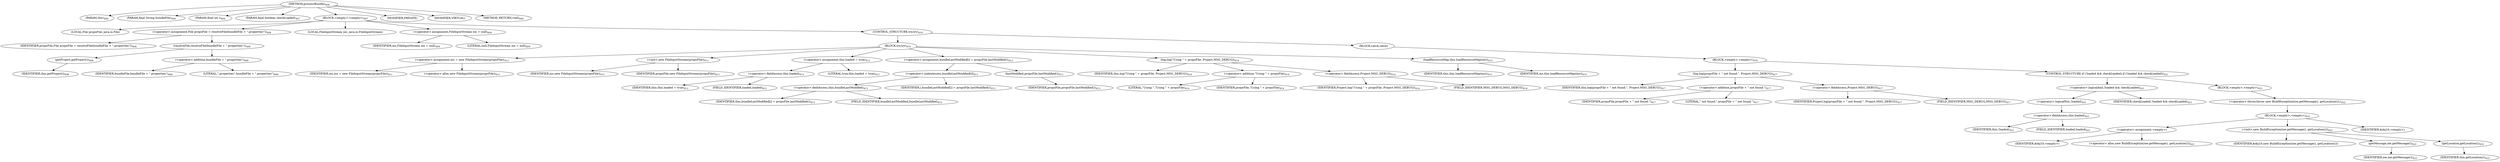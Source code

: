 digraph "processBundle" {  
"696" [label = <(METHOD,processBundle)<SUB>406</SUB>> ]
"45" [label = <(PARAM,this)<SUB>406</SUB>> ]
"697" [label = <(PARAM,final String bundleFile)<SUB>406</SUB>> ]
"698" [label = <(PARAM,final int i)<SUB>406</SUB>> ]
"699" [label = <(PARAM,final boolean checkLoaded)<SUB>407</SUB>> ]
"700" [label = <(BLOCK,&lt;empty&gt;,&lt;empty&gt;)<SUB>407</SUB>> ]
"701" [label = <(LOCAL,File propsFile: java.io.File)> ]
"702" [label = <(&lt;operator&gt;.assignment,File propsFile = resolveFile(bundleFile + &quot;.properties&quot;))<SUB>408</SUB>> ]
"703" [label = <(IDENTIFIER,propsFile,File propsFile = resolveFile(bundleFile + &quot;.properties&quot;))<SUB>408</SUB>> ]
"704" [label = <(resolveFile,resolveFile(bundleFile + &quot;.properties&quot;))<SUB>408</SUB>> ]
"705" [label = <(getProject,getProject())<SUB>408</SUB>> ]
"44" [label = <(IDENTIFIER,this,getProject())<SUB>408</SUB>> ]
"706" [label = <(&lt;operator&gt;.addition,bundleFile + &quot;.properties&quot;)<SUB>408</SUB>> ]
"707" [label = <(IDENTIFIER,bundleFile,bundleFile + &quot;.properties&quot;)<SUB>408</SUB>> ]
"708" [label = <(LITERAL,&quot;.properties&quot;,bundleFile + &quot;.properties&quot;)<SUB>408</SUB>> ]
"47" [label = <(LOCAL,FileInputStream ins: java.io.FileInputStream)> ]
"709" [label = <(&lt;operator&gt;.assignment,FileInputStream ins = null)<SUB>409</SUB>> ]
"710" [label = <(IDENTIFIER,ins,FileInputStream ins = null)<SUB>409</SUB>> ]
"711" [label = <(LITERAL,null,FileInputStream ins = null)<SUB>409</SUB>> ]
"712" [label = <(CONTROL_STRUCTURE,try,try)<SUB>410</SUB>> ]
"713" [label = <(BLOCK,try,try)<SUB>410</SUB>> ]
"714" [label = <(&lt;operator&gt;.assignment,ins = new FileInputStream(propsFile))<SUB>411</SUB>> ]
"715" [label = <(IDENTIFIER,ins,ins = new FileInputStream(propsFile))<SUB>411</SUB>> ]
"716" [label = <(&lt;operator&gt;.alloc,new FileInputStream(propsFile))<SUB>411</SUB>> ]
"717" [label = <(&lt;init&gt;,new FileInputStream(propsFile))<SUB>411</SUB>> ]
"46" [label = <(IDENTIFIER,ins,new FileInputStream(propsFile))<SUB>411</SUB>> ]
"718" [label = <(IDENTIFIER,propsFile,new FileInputStream(propsFile))<SUB>411</SUB>> ]
"719" [label = <(&lt;operator&gt;.assignment,this.loaded = true)<SUB>412</SUB>> ]
"720" [label = <(&lt;operator&gt;.fieldAccess,this.loaded)<SUB>412</SUB>> ]
"721" [label = <(IDENTIFIER,this,this.loaded = true)<SUB>412</SUB>> ]
"722" [label = <(FIELD_IDENTIFIER,loaded,loaded)<SUB>412</SUB>> ]
"723" [label = <(LITERAL,true,this.loaded = true)<SUB>412</SUB>> ]
"724" [label = <(&lt;operator&gt;.assignment,bundleLastModified[i] = propsFile.lastModified())<SUB>413</SUB>> ]
"725" [label = <(&lt;operator&gt;.indexAccess,bundleLastModified[i])<SUB>413</SUB>> ]
"726" [label = <(&lt;operator&gt;.fieldAccess,this.bundleLastModified)<SUB>413</SUB>> ]
"727" [label = <(IDENTIFIER,this,bundleLastModified[i] = propsFile.lastModified())<SUB>413</SUB>> ]
"728" [label = <(FIELD_IDENTIFIER,bundleLastModified,bundleLastModified)<SUB>413</SUB>> ]
"729" [label = <(IDENTIFIER,i,bundleLastModified[i] = propsFile.lastModified())<SUB>413</SUB>> ]
"730" [label = <(lastModified,propsFile.lastModified())<SUB>413</SUB>> ]
"731" [label = <(IDENTIFIER,propsFile,propsFile.lastModified())<SUB>413</SUB>> ]
"732" [label = <(log,log(&quot;Using &quot; + propsFile, Project.MSG_DEBUG))<SUB>414</SUB>> ]
"48" [label = <(IDENTIFIER,this,log(&quot;Using &quot; + propsFile, Project.MSG_DEBUG))<SUB>414</SUB>> ]
"733" [label = <(&lt;operator&gt;.addition,&quot;Using &quot; + propsFile)<SUB>414</SUB>> ]
"734" [label = <(LITERAL,&quot;Using &quot;,&quot;Using &quot; + propsFile)<SUB>414</SUB>> ]
"735" [label = <(IDENTIFIER,propsFile,&quot;Using &quot; + propsFile)<SUB>414</SUB>> ]
"736" [label = <(&lt;operator&gt;.fieldAccess,Project.MSG_DEBUG)<SUB>414</SUB>> ]
"737" [label = <(IDENTIFIER,Project,log(&quot;Using &quot; + propsFile, Project.MSG_DEBUG))<SUB>414</SUB>> ]
"738" [label = <(FIELD_IDENTIFIER,MSG_DEBUG,MSG_DEBUG)<SUB>414</SUB>> ]
"739" [label = <(loadResourceMap,this.loadResourceMap(ins))<SUB>415</SUB>> ]
"49" [label = <(IDENTIFIER,this,this.loadResourceMap(ins))<SUB>415</SUB>> ]
"740" [label = <(IDENTIFIER,ins,this.loadResourceMap(ins))<SUB>415</SUB>> ]
"741" [label = <(BLOCK,catch,catch)> ]
"742" [label = <(BLOCK,&lt;empty&gt;,&lt;empty&gt;)<SUB>416</SUB>> ]
"743" [label = <(log,log(propsFile + &quot; not found.&quot;, Project.MSG_DEBUG))<SUB>417</SUB>> ]
"50" [label = <(IDENTIFIER,this,log(propsFile + &quot; not found.&quot;, Project.MSG_DEBUG))<SUB>417</SUB>> ]
"744" [label = <(&lt;operator&gt;.addition,propsFile + &quot; not found.&quot;)<SUB>417</SUB>> ]
"745" [label = <(IDENTIFIER,propsFile,propsFile + &quot; not found.&quot;)<SUB>417</SUB>> ]
"746" [label = <(LITERAL,&quot; not found.&quot;,propsFile + &quot; not found.&quot;)<SUB>417</SUB>> ]
"747" [label = <(&lt;operator&gt;.fieldAccess,Project.MSG_DEBUG)<SUB>417</SUB>> ]
"748" [label = <(IDENTIFIER,Project,log(propsFile + &quot; not found.&quot;, Project.MSG_DEBUG))<SUB>417</SUB>> ]
"749" [label = <(FIELD_IDENTIFIER,MSG_DEBUG,MSG_DEBUG)<SUB>417</SUB>> ]
"750" [label = <(CONTROL_STRUCTURE,if (!loaded &amp;&amp; checkLoaded),if (!loaded &amp;&amp; checkLoaded))<SUB>421</SUB>> ]
"751" [label = <(&lt;operator&gt;.logicalAnd,!loaded &amp;&amp; checkLoaded)<SUB>421</SUB>> ]
"752" [label = <(&lt;operator&gt;.logicalNot,!loaded)<SUB>421</SUB>> ]
"753" [label = <(&lt;operator&gt;.fieldAccess,this.loaded)<SUB>421</SUB>> ]
"754" [label = <(IDENTIFIER,this,!loaded)<SUB>421</SUB>> ]
"755" [label = <(FIELD_IDENTIFIER,loaded,loaded)<SUB>421</SUB>> ]
"756" [label = <(IDENTIFIER,checkLoaded,!loaded &amp;&amp; checkLoaded)<SUB>421</SUB>> ]
"757" [label = <(BLOCK,&lt;empty&gt;,&lt;empty&gt;)<SUB>421</SUB>> ]
"758" [label = <(&lt;operator&gt;.throw,throw new BuildException(ioe.getMessage(), getLocation());)<SUB>422</SUB>> ]
"759" [label = <(BLOCK,&lt;empty&gt;,&lt;empty&gt;)<SUB>422</SUB>> ]
"760" [label = <(&lt;operator&gt;.assignment,&lt;empty&gt;)> ]
"761" [label = <(IDENTIFIER,$obj10,&lt;empty&gt;)> ]
"762" [label = <(&lt;operator&gt;.alloc,new BuildException(ioe.getMessage(), getLocation()))<SUB>422</SUB>> ]
"763" [label = <(&lt;init&gt;,new BuildException(ioe.getMessage(), getLocation()))<SUB>422</SUB>> ]
"764" [label = <(IDENTIFIER,$obj10,new BuildException(ioe.getMessage(), getLocation()))> ]
"765" [label = <(getMessage,ioe.getMessage())<SUB>422</SUB>> ]
"766" [label = <(IDENTIFIER,ioe,ioe.getMessage())<SUB>422</SUB>> ]
"767" [label = <(getLocation,getLocation())<SUB>422</SUB>> ]
"51" [label = <(IDENTIFIER,this,getLocation())<SUB>422</SUB>> ]
"768" [label = <(IDENTIFIER,$obj10,&lt;empty&gt;)> ]
"769" [label = <(MODIFIER,PRIVATE)> ]
"770" [label = <(MODIFIER,VIRTUAL)> ]
"771" [label = <(METHOD_RETURN,void)<SUB>406</SUB>> ]
  "696" -> "45" 
  "696" -> "697" 
  "696" -> "698" 
  "696" -> "699" 
  "696" -> "700" 
  "696" -> "769" 
  "696" -> "770" 
  "696" -> "771" 
  "700" -> "701" 
  "700" -> "702" 
  "700" -> "47" 
  "700" -> "709" 
  "700" -> "712" 
  "702" -> "703" 
  "702" -> "704" 
  "704" -> "705" 
  "704" -> "706" 
  "705" -> "44" 
  "706" -> "707" 
  "706" -> "708" 
  "709" -> "710" 
  "709" -> "711" 
  "712" -> "713" 
  "712" -> "741" 
  "713" -> "714" 
  "713" -> "717" 
  "713" -> "719" 
  "713" -> "724" 
  "713" -> "732" 
  "713" -> "739" 
  "714" -> "715" 
  "714" -> "716" 
  "717" -> "46" 
  "717" -> "718" 
  "719" -> "720" 
  "719" -> "723" 
  "720" -> "721" 
  "720" -> "722" 
  "724" -> "725" 
  "724" -> "730" 
  "725" -> "726" 
  "725" -> "729" 
  "726" -> "727" 
  "726" -> "728" 
  "730" -> "731" 
  "732" -> "48" 
  "732" -> "733" 
  "732" -> "736" 
  "733" -> "734" 
  "733" -> "735" 
  "736" -> "737" 
  "736" -> "738" 
  "739" -> "49" 
  "739" -> "740" 
  "741" -> "742" 
  "742" -> "743" 
  "742" -> "750" 
  "743" -> "50" 
  "743" -> "744" 
  "743" -> "747" 
  "744" -> "745" 
  "744" -> "746" 
  "747" -> "748" 
  "747" -> "749" 
  "750" -> "751" 
  "750" -> "757" 
  "751" -> "752" 
  "751" -> "756" 
  "752" -> "753" 
  "753" -> "754" 
  "753" -> "755" 
  "757" -> "758" 
  "758" -> "759" 
  "759" -> "760" 
  "759" -> "763" 
  "759" -> "768" 
  "760" -> "761" 
  "760" -> "762" 
  "763" -> "764" 
  "763" -> "765" 
  "763" -> "767" 
  "765" -> "766" 
  "767" -> "51" 
}
